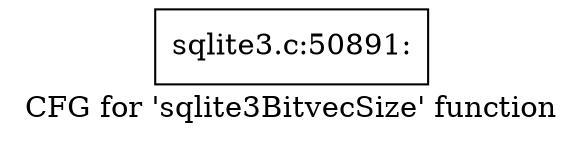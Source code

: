 digraph "CFG for 'sqlite3BitvecSize' function" {
	label="CFG for 'sqlite3BitvecSize' function";

	Node0x55c0f7967de0 [shape=record,label="{sqlite3.c:50891:}"];
}
